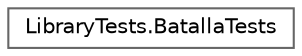 digraph "Graphical Class Hierarchy"
{
 // INTERACTIVE_SVG=YES
 // LATEX_PDF_SIZE
  bgcolor="transparent";
  edge [fontname=Helvetica,fontsize=10,labelfontname=Helvetica,labelfontsize=10];
  node [fontname=Helvetica,fontsize=10,shape=box,height=0.2,width=0.4];
  rankdir="LR";
  Node0 [id="Node000000",label="LibraryTests.BatallaTests",height=0.2,width=0.4,color="grey40", fillcolor="white", style="filled",URL="$classLibraryTests_1_1BatallaTests.html",tooltip="Esta es la clase BatallaTests. Se encarga de comprobar que se logre instanciar correctamente una Bata..."];
}
